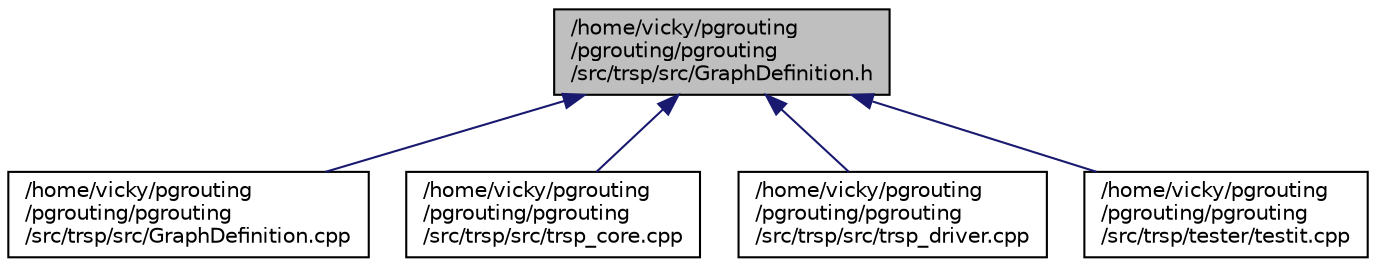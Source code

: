 digraph "/home/vicky/pgrouting/pgrouting/pgrouting/src/trsp/src/GraphDefinition.h"
{
  edge [fontname="Helvetica",fontsize="10",labelfontname="Helvetica",labelfontsize="10"];
  node [fontname="Helvetica",fontsize="10",shape=record];
  Node1 [label="/home/vicky/pgrouting\l/pgrouting/pgrouting\l/src/trsp/src/GraphDefinition.h",height=0.2,width=0.4,color="black", fillcolor="grey75", style="filled", fontcolor="black"];
  Node1 -> Node2 [dir="back",color="midnightblue",fontsize="10",style="solid",fontname="Helvetica"];
  Node2 [label="/home/vicky/pgrouting\l/pgrouting/pgrouting\l/src/trsp/src/GraphDefinition.cpp",height=0.2,width=0.4,color="black", fillcolor="white", style="filled",URL="$GraphDefinition_8cpp.html"];
  Node1 -> Node3 [dir="back",color="midnightblue",fontsize="10",style="solid",fontname="Helvetica"];
  Node3 [label="/home/vicky/pgrouting\l/pgrouting/pgrouting\l/src/trsp/src/trsp_core.cpp",height=0.2,width=0.4,color="black", fillcolor="white", style="filled",URL="$trsp__core_8cpp.html"];
  Node1 -> Node4 [dir="back",color="midnightblue",fontsize="10",style="solid",fontname="Helvetica"];
  Node4 [label="/home/vicky/pgrouting\l/pgrouting/pgrouting\l/src/trsp/src/trsp_driver.cpp",height=0.2,width=0.4,color="black", fillcolor="white", style="filled",URL="$trsp__driver_8cpp.html"];
  Node1 -> Node5 [dir="back",color="midnightblue",fontsize="10",style="solid",fontname="Helvetica"];
  Node5 [label="/home/vicky/pgrouting\l/pgrouting/pgrouting\l/src/trsp/tester/testit.cpp",height=0.2,width=0.4,color="black", fillcolor="white", style="filled",URL="$testit_8cpp.html"];
}
